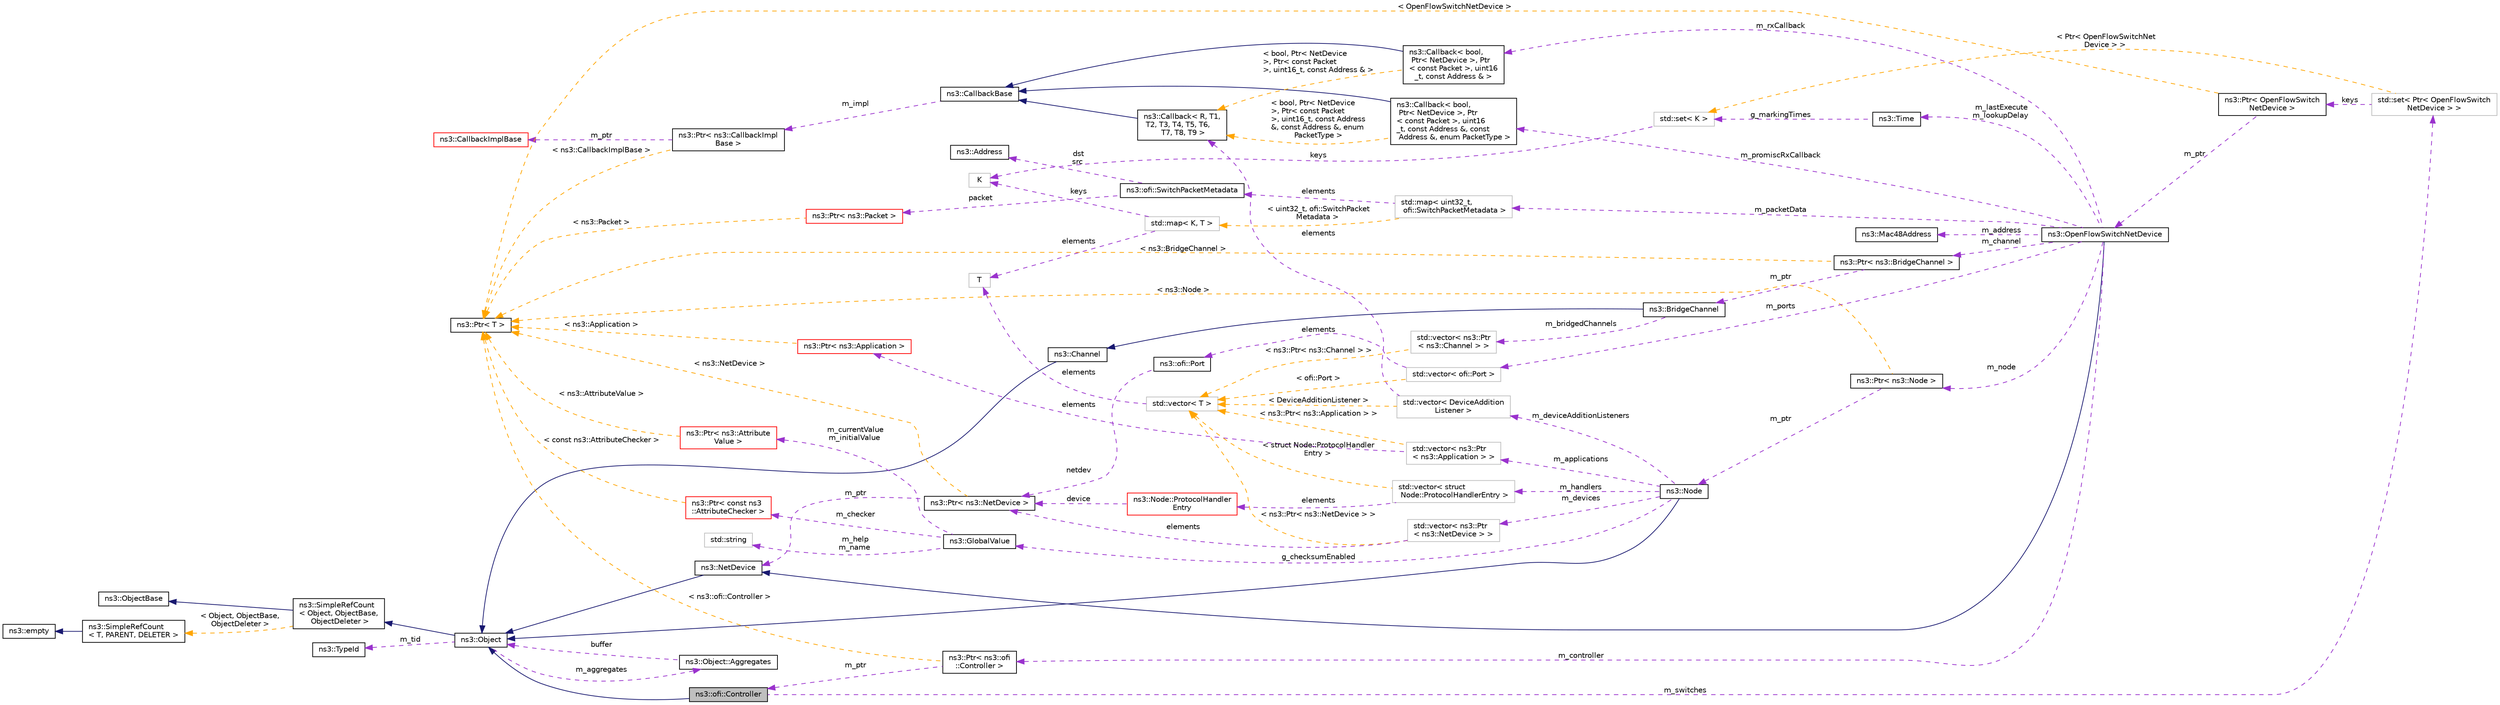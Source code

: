 digraph "ns3::ofi::Controller"
{
 // LATEX_PDF_SIZE
  edge [fontname="Helvetica",fontsize="10",labelfontname="Helvetica",labelfontsize="10"];
  node [fontname="Helvetica",fontsize="10",shape=record];
  rankdir="LR";
  Node1 [label="ns3::ofi::Controller",height=0.2,width=0.4,color="black", fillcolor="grey75", style="filled", fontcolor="black",tooltip="An interface for a Controller of OpenFlowSwitchNetDevices."];
  Node2 -> Node1 [dir="back",color="midnightblue",fontsize="10",style="solid",fontname="Helvetica"];
  Node2 [label="ns3::Object",height=0.2,width=0.4,color="black", fillcolor="white", style="filled",URL="$classns3_1_1_object.html",tooltip="A base class which provides memory management and object aggregation."];
  Node3 -> Node2 [dir="back",color="midnightblue",fontsize="10",style="solid",fontname="Helvetica"];
  Node3 [label="ns3::SimpleRefCount\l\< Object, ObjectBase,\l ObjectDeleter \>",height=0.2,width=0.4,color="black", fillcolor="white", style="filled",URL="$classns3_1_1_simple_ref_count.html",tooltip=" "];
  Node4 -> Node3 [dir="back",color="midnightblue",fontsize="10",style="solid",fontname="Helvetica"];
  Node4 [label="ns3::ObjectBase",height=0.2,width=0.4,color="black", fillcolor="white", style="filled",URL="$classns3_1_1_object_base.html",tooltip="Anchor the ns-3 type and attribute system."];
  Node5 -> Node3 [dir="back",color="orange",fontsize="10",style="dashed",label=" \< Object, ObjectBase,\l ObjectDeleter \>" ,fontname="Helvetica"];
  Node5 [label="ns3::SimpleRefCount\l\< T, PARENT, DELETER \>",height=0.2,width=0.4,color="black", fillcolor="white", style="filled",URL="$classns3_1_1_simple_ref_count.html",tooltip="A template-based reference counting class."];
  Node6 -> Node5 [dir="back",color="midnightblue",fontsize="10",style="solid",fontname="Helvetica"];
  Node6 [label="ns3::empty",height=0.2,width=0.4,color="black", fillcolor="white", style="filled",URL="$classns3_1_1empty.html",tooltip="make Callback use a separate empty type"];
  Node7 -> Node2 [dir="back",color="darkorchid3",fontsize="10",style="dashed",label=" m_tid" ,fontname="Helvetica"];
  Node7 [label="ns3::TypeId",height=0.2,width=0.4,color="black", fillcolor="white", style="filled",URL="$classns3_1_1_type_id.html",tooltip="a unique identifier for an interface."];
  Node8 -> Node2 [dir="back",color="darkorchid3",fontsize="10",style="dashed",label=" m_aggregates" ,fontname="Helvetica"];
  Node8 [label="ns3::Object::Aggregates",height=0.2,width=0.4,color="black", fillcolor="white", style="filled",URL="$structns3_1_1_object_1_1_aggregates.html",tooltip="The list of Objects aggregated to this one."];
  Node2 -> Node8 [dir="back",color="darkorchid3",fontsize="10",style="dashed",label=" buffer" ,fontname="Helvetica"];
  Node9 -> Node1 [dir="back",color="darkorchid3",fontsize="10",style="dashed",label=" m_switches" ,fontname="Helvetica"];
  Node9 [label="std::set\< Ptr\< OpenFlowSwitch\lNetDevice \> \>",height=0.2,width=0.4,color="grey75", fillcolor="white", style="filled",tooltip=" "];
  Node10 -> Node9 [dir="back",color="darkorchid3",fontsize="10",style="dashed",label=" keys" ,fontname="Helvetica"];
  Node10 [label="ns3::Ptr\< OpenFlowSwitch\lNetDevice \>",height=0.2,width=0.4,color="black", fillcolor="white", style="filled",URL="$classns3_1_1_ptr.html",tooltip=" "];
  Node11 -> Node10 [dir="back",color="darkorchid3",fontsize="10",style="dashed",label=" m_ptr" ,fontname="Helvetica"];
  Node11 [label="ns3::OpenFlowSwitchNetDevice",height=0.2,width=0.4,color="black", fillcolor="white", style="filled",URL="$classns3_1_1_open_flow_switch_net_device.html",tooltip="A net device that switches multiple LAN segments via an OpenFlow-compatible flow table."];
  Node12 -> Node11 [dir="back",color="midnightblue",fontsize="10",style="solid",fontname="Helvetica"];
  Node12 [label="ns3::NetDevice",height=0.2,width=0.4,color="black", fillcolor="white", style="filled",URL="$classns3_1_1_net_device.html",tooltip="Network layer to device interface."];
  Node2 -> Node12 [dir="back",color="midnightblue",fontsize="10",style="solid",fontname="Helvetica"];
  Node13 -> Node11 [dir="back",color="darkorchid3",fontsize="10",style="dashed",label=" m_address" ,fontname="Helvetica"];
  Node13 [label="ns3::Mac48Address",height=0.2,width=0.4,color="black", fillcolor="white", style="filled",URL="$classns3_1_1_mac48_address.html",tooltip="an EUI-48 address"];
  Node14 -> Node11 [dir="back",color="darkorchid3",fontsize="10",style="dashed",label=" m_promiscRxCallback" ,fontname="Helvetica"];
  Node14 [label="ns3::Callback\< bool,\l Ptr\< NetDevice \>, Ptr\l\< const Packet \>, uint16\l_t, const Address &, const\l Address &, enum PacketType \>",height=0.2,width=0.4,color="black", fillcolor="white", style="filled",URL="$classns3_1_1_callback.html",tooltip=" "];
  Node15 -> Node14 [dir="back",color="midnightblue",fontsize="10",style="solid",fontname="Helvetica"];
  Node15 [label="ns3::CallbackBase",height=0.2,width=0.4,color="black", fillcolor="white", style="filled",URL="$classns3_1_1_callback_base.html",tooltip="Base class for Callback class."];
  Node16 -> Node15 [dir="back",color="darkorchid3",fontsize="10",style="dashed",label=" m_impl" ,fontname="Helvetica"];
  Node16 [label="ns3::Ptr\< ns3::CallbackImpl\lBase \>",height=0.2,width=0.4,color="black", fillcolor="white", style="filled",URL="$classns3_1_1_ptr.html",tooltip=" "];
  Node17 -> Node16 [dir="back",color="darkorchid3",fontsize="10",style="dashed",label=" m_ptr" ,fontname="Helvetica"];
  Node17 [label="ns3::CallbackImplBase",height=0.2,width=0.4,color="red", fillcolor="white", style="filled",URL="$classns3_1_1_callback_impl_base.html",tooltip="Abstract base class for CallbackImpl Provides reference counting and equality test."];
  Node19 -> Node16 [dir="back",color="orange",fontsize="10",style="dashed",label=" \< ns3::CallbackImplBase \>" ,fontname="Helvetica"];
  Node19 [label="ns3::Ptr\< T \>",height=0.2,width=0.4,color="black", fillcolor="white", style="filled",URL="$classns3_1_1_ptr.html",tooltip="Smart pointer class similar to boost::intrusive_ptr."];
  Node20 -> Node14 [dir="back",color="orange",fontsize="10",style="dashed",label=" \< bool, Ptr\< NetDevice\l \>, Ptr\< const Packet\l \>, uint16_t, const Address\l &, const Address &, enum\l PacketType \>" ,fontname="Helvetica"];
  Node20 [label="ns3::Callback\< R, T1,\l T2, T3, T4, T5, T6,\l T7, T8, T9 \>",height=0.2,width=0.4,color="black", fillcolor="white", style="filled",URL="$classns3_1_1_callback.html",tooltip="Callback template class."];
  Node15 -> Node20 [dir="back",color="midnightblue",fontsize="10",style="solid",fontname="Helvetica"];
  Node21 -> Node11 [dir="back",color="darkorchid3",fontsize="10",style="dashed",label=" m_node" ,fontname="Helvetica"];
  Node21 [label="ns3::Ptr\< ns3::Node \>",height=0.2,width=0.4,color="black", fillcolor="white", style="filled",URL="$classns3_1_1_ptr.html",tooltip=" "];
  Node22 -> Node21 [dir="back",color="darkorchid3",fontsize="10",style="dashed",label=" m_ptr" ,fontname="Helvetica"];
  Node22 [label="ns3::Node",height=0.2,width=0.4,color="black", fillcolor="white", style="filled",URL="$classns3_1_1_node.html",tooltip="A network Node."];
  Node2 -> Node22 [dir="back",color="midnightblue",fontsize="10",style="solid",fontname="Helvetica"];
  Node23 -> Node22 [dir="back",color="darkorchid3",fontsize="10",style="dashed",label=" m_applications" ,fontname="Helvetica"];
  Node23 [label="std::vector\< ns3::Ptr\l\< ns3::Application \> \>",height=0.2,width=0.4,color="grey75", fillcolor="white", style="filled",tooltip=" "];
  Node24 -> Node23 [dir="back",color="darkorchid3",fontsize="10",style="dashed",label=" elements" ,fontname="Helvetica"];
  Node24 [label="ns3::Ptr\< ns3::Application \>",height=0.2,width=0.4,color="red", fillcolor="white", style="filled",URL="$classns3_1_1_ptr.html",tooltip=" "];
  Node19 -> Node24 [dir="back",color="orange",fontsize="10",style="dashed",label=" \< ns3::Application \>" ,fontname="Helvetica"];
  Node33 -> Node23 [dir="back",color="orange",fontsize="10",style="dashed",label=" \< ns3::Ptr\< ns3::Application \> \>" ,fontname="Helvetica"];
  Node33 [label="std::vector\< T \>",height=0.2,width=0.4,color="grey75", fillcolor="white", style="filled",tooltip=" "];
  Node34 -> Node33 [dir="back",color="darkorchid3",fontsize="10",style="dashed",label=" elements" ,fontname="Helvetica"];
  Node34 [label="T",height=0.2,width=0.4,color="grey75", fillcolor="white", style="filled",tooltip=" "];
  Node35 -> Node22 [dir="back",color="darkorchid3",fontsize="10",style="dashed",label=" m_devices" ,fontname="Helvetica"];
  Node35 [label="std::vector\< ns3::Ptr\l\< ns3::NetDevice \> \>",height=0.2,width=0.4,color="grey75", fillcolor="white", style="filled",tooltip=" "];
  Node36 -> Node35 [dir="back",color="darkorchid3",fontsize="10",style="dashed",label=" elements" ,fontname="Helvetica"];
  Node36 [label="ns3::Ptr\< ns3::NetDevice \>",height=0.2,width=0.4,color="black", fillcolor="white", style="filled",URL="$classns3_1_1_ptr.html",tooltip=" "];
  Node12 -> Node36 [dir="back",color="darkorchid3",fontsize="10",style="dashed",label=" m_ptr" ,fontname="Helvetica"];
  Node19 -> Node36 [dir="back",color="orange",fontsize="10",style="dashed",label=" \< ns3::NetDevice \>" ,fontname="Helvetica"];
  Node33 -> Node35 [dir="back",color="orange",fontsize="10",style="dashed",label=" \< ns3::Ptr\< ns3::NetDevice \> \>" ,fontname="Helvetica"];
  Node37 -> Node22 [dir="back",color="darkorchid3",fontsize="10",style="dashed",label=" g_checksumEnabled" ,fontname="Helvetica"];
  Node37 [label="ns3::GlobalValue",height=0.2,width=0.4,color="black", fillcolor="white", style="filled",URL="$classns3_1_1_global_value.html",tooltip="Hold a so-called 'global value'."];
  Node38 -> Node37 [dir="back",color="darkorchid3",fontsize="10",style="dashed",label=" m_currentValue\nm_initialValue" ,fontname="Helvetica"];
  Node38 [label="ns3::Ptr\< ns3::Attribute\lValue \>",height=0.2,width=0.4,color="red", fillcolor="white", style="filled",URL="$classns3_1_1_ptr.html",tooltip=" "];
  Node19 -> Node38 [dir="back",color="orange",fontsize="10",style="dashed",label=" \< ns3::AttributeValue \>" ,fontname="Helvetica"];
  Node41 -> Node37 [dir="back",color="darkorchid3",fontsize="10",style="dashed",label=" m_help\nm_name" ,fontname="Helvetica"];
  Node41 [label="std::string",height=0.2,width=0.4,color="grey75", fillcolor="white", style="filled",tooltip=" "];
  Node43 -> Node37 [dir="back",color="darkorchid3",fontsize="10",style="dashed",label=" m_checker" ,fontname="Helvetica"];
  Node43 [label="ns3::Ptr\< const ns3\l::AttributeChecker \>",height=0.2,width=0.4,color="red", fillcolor="white", style="filled",URL="$classns3_1_1_ptr.html",tooltip=" "];
  Node19 -> Node43 [dir="back",color="orange",fontsize="10",style="dashed",label=" \< const ns3::AttributeChecker \>" ,fontname="Helvetica"];
  Node46 -> Node22 [dir="back",color="darkorchid3",fontsize="10",style="dashed",label=" m_handlers" ,fontname="Helvetica"];
  Node46 [label="std::vector\< struct\l Node::ProtocolHandlerEntry \>",height=0.2,width=0.4,color="grey75", fillcolor="white", style="filled",tooltip=" "];
  Node47 -> Node46 [dir="back",color="darkorchid3",fontsize="10",style="dashed",label=" elements" ,fontname="Helvetica"];
  Node47 [label="ns3::Node::ProtocolHandler\lEntry",height=0.2,width=0.4,color="red", fillcolor="white", style="filled",URL="$structns3_1_1_node_1_1_protocol_handler_entry.html",tooltip="Protocol handler entry."];
  Node36 -> Node47 [dir="back",color="darkorchid3",fontsize="10",style="dashed",label=" device" ,fontname="Helvetica"];
  Node33 -> Node46 [dir="back",color="orange",fontsize="10",style="dashed",label=" \< struct Node::ProtocolHandler\lEntry \>" ,fontname="Helvetica"];
  Node49 -> Node22 [dir="back",color="darkorchid3",fontsize="10",style="dashed",label=" m_deviceAdditionListeners" ,fontname="Helvetica"];
  Node49 [label="std::vector\< DeviceAddition\lListener \>",height=0.2,width=0.4,color="grey75", fillcolor="white", style="filled",tooltip=" "];
  Node20 -> Node49 [dir="back",color="darkorchid3",fontsize="10",style="dashed",label=" elements" ,fontname="Helvetica"];
  Node33 -> Node49 [dir="back",color="orange",fontsize="10",style="dashed",label=" \< DeviceAdditionListener \>" ,fontname="Helvetica"];
  Node19 -> Node21 [dir="back",color="orange",fontsize="10",style="dashed",label=" \< ns3::Node \>" ,fontname="Helvetica"];
  Node50 -> Node11 [dir="back",color="darkorchid3",fontsize="10",style="dashed",label=" m_rxCallback" ,fontname="Helvetica"];
  Node50 [label="ns3::Callback\< bool,\l Ptr\< NetDevice \>, Ptr\l\< const Packet \>, uint16\l_t, const Address & \>",height=0.2,width=0.4,color="black", fillcolor="white", style="filled",URL="$classns3_1_1_callback.html",tooltip=" "];
  Node15 -> Node50 [dir="back",color="midnightblue",fontsize="10",style="solid",fontname="Helvetica"];
  Node20 -> Node50 [dir="back",color="orange",fontsize="10",style="dashed",label=" \< bool, Ptr\< NetDevice\l \>, Ptr\< const Packet\l \>, uint16_t, const Address & \>" ,fontname="Helvetica"];
  Node30 -> Node11 [dir="back",color="darkorchid3",fontsize="10",style="dashed",label=" m_lastExecute\nm_lookupDelay" ,fontname="Helvetica"];
  Node30 [label="ns3::Time",height=0.2,width=0.4,color="black", fillcolor="white", style="filled",URL="$classns3_1_1_time.html",tooltip="Simulation virtual time values and global simulation resolution."];
  Node31 -> Node30 [dir="back",color="darkorchid3",fontsize="10",style="dashed",label=" g_markingTimes" ,fontname="Helvetica"];
  Node31 [label="std::set\< K \>",height=0.2,width=0.4,color="grey75", fillcolor="white", style="filled",tooltip=" "];
  Node32 -> Node31 [dir="back",color="darkorchid3",fontsize="10",style="dashed",label=" keys" ,fontname="Helvetica"];
  Node32 [label="K",height=0.2,width=0.4,color="grey75", fillcolor="white", style="filled",tooltip=" "];
  Node51 -> Node11 [dir="back",color="darkorchid3",fontsize="10",style="dashed",label=" m_channel" ,fontname="Helvetica"];
  Node51 [label="ns3::Ptr\< ns3::BridgeChannel \>",height=0.2,width=0.4,color="black", fillcolor="white", style="filled",URL="$classns3_1_1_ptr.html",tooltip=" "];
  Node52 -> Node51 [dir="back",color="darkorchid3",fontsize="10",style="dashed",label=" m_ptr" ,fontname="Helvetica"];
  Node52 [label="ns3::BridgeChannel",height=0.2,width=0.4,color="black", fillcolor="white", style="filled",URL="$classns3_1_1_bridge_channel.html",tooltip="Virtual channel implementation for bridges (BridgeNetDevice)."];
  Node53 -> Node52 [dir="back",color="midnightblue",fontsize="10",style="solid",fontname="Helvetica"];
  Node53 [label="ns3::Channel",height=0.2,width=0.4,color="black", fillcolor="white", style="filled",URL="$classns3_1_1_channel.html",tooltip="Abstract Channel Base Class."];
  Node2 -> Node53 [dir="back",color="midnightblue",fontsize="10",style="solid",fontname="Helvetica"];
  Node54 -> Node52 [dir="back",color="darkorchid3",fontsize="10",style="dashed",label=" m_bridgedChannels" ,fontname="Helvetica"];
  Node54 [label="std::vector\< ns3::Ptr\l\< ns3::Channel \> \>",height=0.2,width=0.4,color="grey75", fillcolor="white", style="filled",tooltip=" "];
  Node33 -> Node54 [dir="back",color="orange",fontsize="10",style="dashed",label=" \< ns3::Ptr\< ns3::Channel \> \>" ,fontname="Helvetica"];
  Node19 -> Node51 [dir="back",color="orange",fontsize="10",style="dashed",label=" \< ns3::BridgeChannel \>" ,fontname="Helvetica"];
  Node56 -> Node11 [dir="back",color="darkorchid3",fontsize="10",style="dashed",label=" m_controller" ,fontname="Helvetica"];
  Node56 [label="ns3::Ptr\< ns3::ofi\l::Controller \>",height=0.2,width=0.4,color="black", fillcolor="white", style="filled",URL="$classns3_1_1_ptr.html",tooltip=" "];
  Node1 -> Node56 [dir="back",color="darkorchid3",fontsize="10",style="dashed",label=" m_ptr" ,fontname="Helvetica"];
  Node19 -> Node56 [dir="back",color="orange",fontsize="10",style="dashed",label=" \< ns3::ofi::Controller \>" ,fontname="Helvetica"];
  Node57 -> Node11 [dir="back",color="darkorchid3",fontsize="10",style="dashed",label=" m_packetData" ,fontname="Helvetica"];
  Node57 [label="std::map\< uint32_t,\l ofi::SwitchPacketMetadata \>",height=0.2,width=0.4,color="grey75", fillcolor="white", style="filled",tooltip=" "];
  Node58 -> Node57 [dir="back",color="darkorchid3",fontsize="10",style="dashed",label=" elements" ,fontname="Helvetica"];
  Node58 [label="ns3::ofi::SwitchPacketMetadata",height=0.2,width=0.4,color="black", fillcolor="white", style="filled",URL="$structns3_1_1ofi_1_1_switch_packet_metadata.html",tooltip="Packet Metadata, allows us to track the packet's metadata as it passes through the switch."];
  Node59 -> Node58 [dir="back",color="darkorchid3",fontsize="10",style="dashed",label=" dst\nsrc" ,fontname="Helvetica"];
  Node59 [label="ns3::Address",height=0.2,width=0.4,color="black", fillcolor="white", style="filled",URL="$classns3_1_1_address.html",tooltip="a polymophic address class"];
  Node60 -> Node58 [dir="back",color="darkorchid3",fontsize="10",style="dashed",label=" packet" ,fontname="Helvetica"];
  Node60 [label="ns3::Ptr\< ns3::Packet \>",height=0.2,width=0.4,color="red", fillcolor="white", style="filled",URL="$classns3_1_1_ptr.html",tooltip=" "];
  Node19 -> Node60 [dir="back",color="orange",fontsize="10",style="dashed",label=" \< ns3::Packet \>" ,fontname="Helvetica"];
  Node77 -> Node57 [dir="back",color="orange",fontsize="10",style="dashed",label=" \< uint32_t, ofi::SwitchPacket\lMetadata \>" ,fontname="Helvetica"];
  Node77 [label="std::map\< K, T \>",height=0.2,width=0.4,color="grey75", fillcolor="white", style="filled",tooltip=" "];
  Node32 -> Node77 [dir="back",color="darkorchid3",fontsize="10",style="dashed",label=" keys" ,fontname="Helvetica"];
  Node34 -> Node77 [dir="back",color="darkorchid3",fontsize="10",style="dashed",label=" elements" ,fontname="Helvetica"];
  Node78 -> Node11 [dir="back",color="darkorchid3",fontsize="10",style="dashed",label=" m_ports" ,fontname="Helvetica"];
  Node78 [label="std::vector\< ofi::Port \>",height=0.2,width=0.4,color="grey75", fillcolor="white", style="filled",tooltip=" "];
  Node79 -> Node78 [dir="back",color="darkorchid3",fontsize="10",style="dashed",label=" elements" ,fontname="Helvetica"];
  Node79 [label="ns3::ofi::Port",height=0.2,width=0.4,color="black", fillcolor="white", style="filled",URL="$structns3_1_1ofi_1_1_port.html",tooltip="Port and its metadata."];
  Node36 -> Node79 [dir="back",color="darkorchid3",fontsize="10",style="dashed",label=" netdev" ,fontname="Helvetica"];
  Node33 -> Node78 [dir="back",color="orange",fontsize="10",style="dashed",label=" \< ofi::Port \>" ,fontname="Helvetica"];
  Node19 -> Node10 [dir="back",color="orange",fontsize="10",style="dashed",label=" \< OpenFlowSwitchNetDevice \>" ,fontname="Helvetica"];
  Node31 -> Node9 [dir="back",color="orange",fontsize="10",style="dashed",label=" \< Ptr\< OpenFlowSwitchNet\lDevice \> \>" ,fontname="Helvetica"];
}
